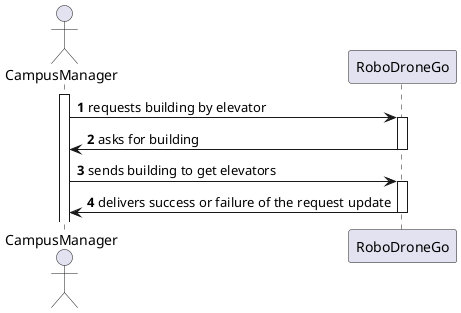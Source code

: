 @startuml
'https://plantuml.com/sequence-diagram

autonumber
actor  CampusManager
participant  RoboDroneGo

activate CampusManager
CampusManager -> RoboDroneGo : requests building by elevator
activate RoboDroneGo
CampusManager <- RoboDroneGo : asks for building
deactivate RoboDroneGo
CampusManager -> RoboDroneGo : sends building to get elevators
activate RoboDroneGo
CampusManager <- RoboDroneGo : delivers success or failure of the request update
deactivate RoboDroneGo

@enduml
